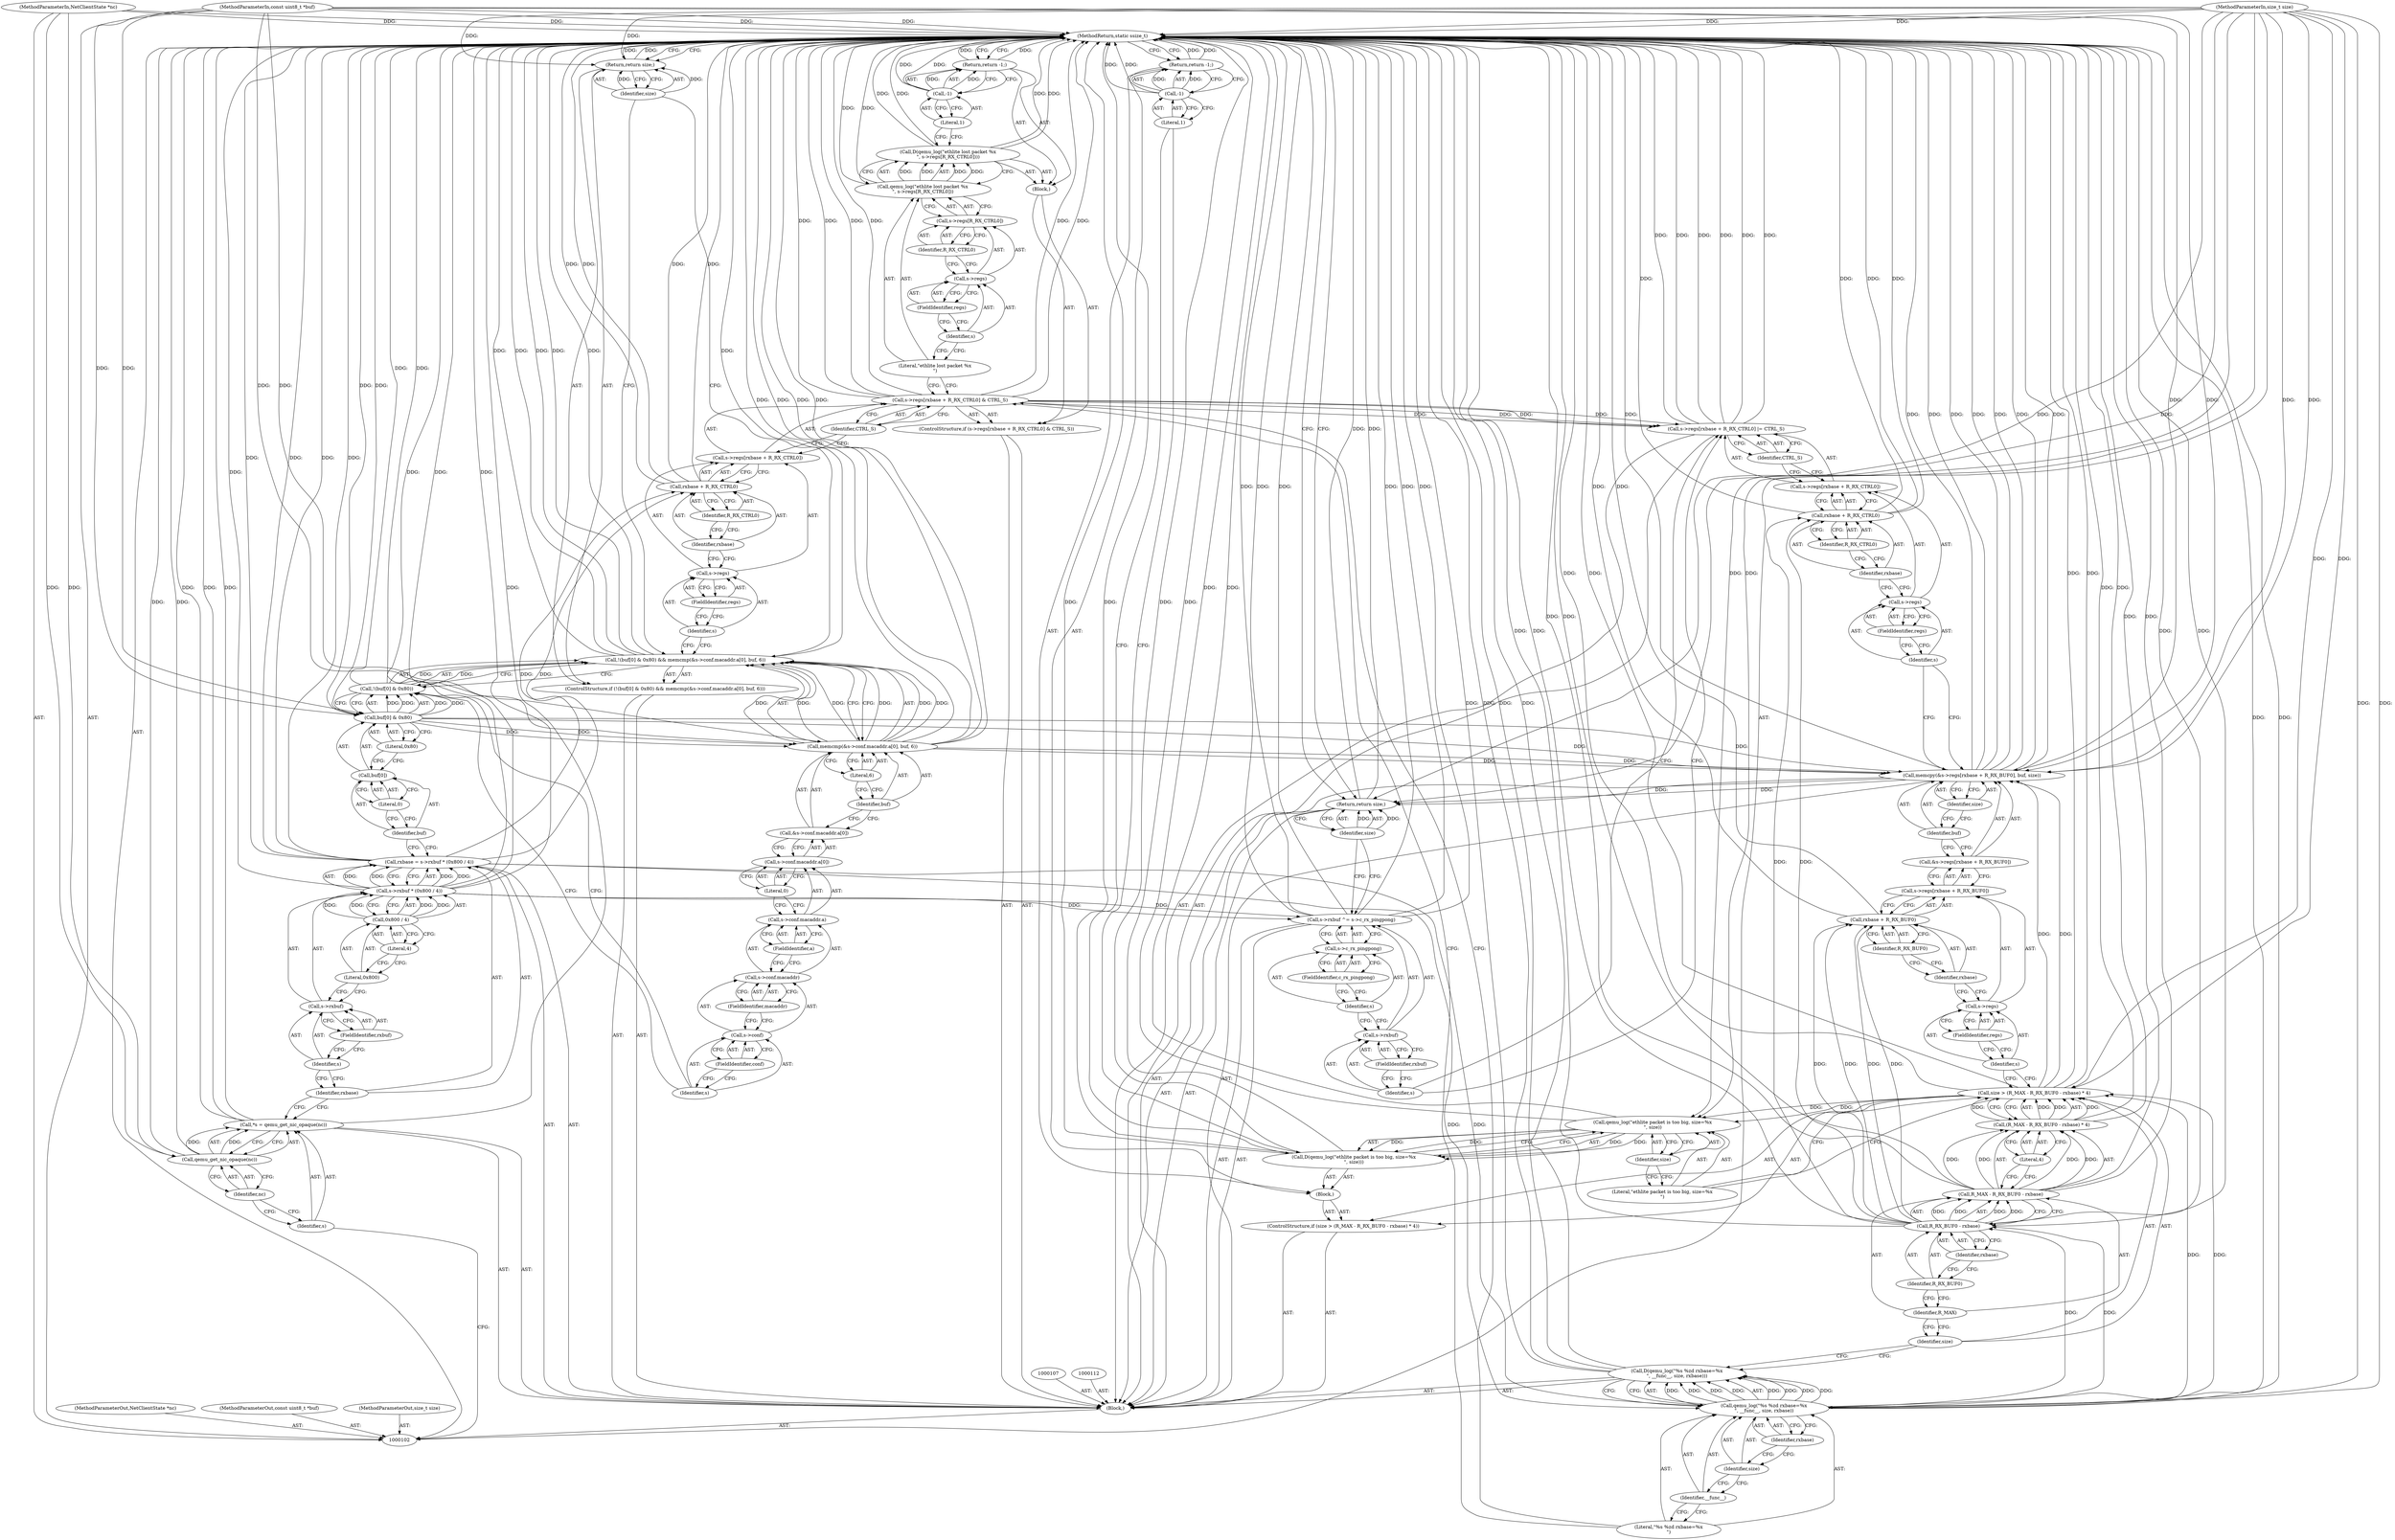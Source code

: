 digraph "0_qemu_a0d1cbdacff5df4ded16b753b38fdd9da6092968" {
"1000220" [label="(MethodReturn,static ssize_t)"];
"1000103" [label="(MethodParameterIn,NetClientState *nc)"];
"1000334" [label="(MethodParameterOut,NetClientState *nc)"];
"1000104" [label="(MethodParameterIn,const uint8_t *buf)"];
"1000335" [label="(MethodParameterOut,const uint8_t *buf)"];
"1000105" [label="(MethodParameterIn,size_t size)"];
"1000336" [label="(MethodParameterOut,size_t size)"];
"1000150" [label="(FieldIdentifier,regs)"];
"1000151" [label="(Call,rxbase + R_RX_CTRL0)"];
"1000152" [label="(Identifier,rxbase)"];
"1000153" [label="(Identifier,R_RX_CTRL0)"];
"1000154" [label="(Identifier,CTRL_S)"];
"1000145" [label="(ControlStructure,if (s->regs[rxbase + R_RX_CTRL0] & CTRL_S))"];
"1000155" [label="(Block,)"];
"1000146" [label="(Call,s->regs[rxbase + R_RX_CTRL0] & CTRL_S)"];
"1000147" [label="(Call,s->regs[rxbase + R_RX_CTRL0])"];
"1000148" [label="(Call,s->regs)"];
"1000149" [label="(Identifier,s)"];
"1000157" [label="(Call,qemu_log(\"ethlite lost packet %x\n\", s->regs[R_RX_CTRL0]))"];
"1000158" [label="(Literal,\"ethlite lost packet %x\n\")"];
"1000159" [label="(Call,s->regs[R_RX_CTRL0])"];
"1000160" [label="(Call,s->regs)"];
"1000161" [label="(Identifier,s)"];
"1000162" [label="(FieldIdentifier,regs)"];
"1000163" [label="(Identifier,R_RX_CTRL0)"];
"1000156" [label="(Call,D(qemu_log(\"ethlite lost packet %x\n\", s->regs[R_RX_CTRL0])))"];
"1000165" [label="(Call,-1)"];
"1000166" [label="(Literal,1)"];
"1000164" [label="(Return,return -1;)"];
"1000169" [label="(Literal,\"%s %zd rxbase=%x\n\")"];
"1000170" [label="(Identifier,__func__)"];
"1000171" [label="(Identifier,size)"];
"1000167" [label="(Call,D(qemu_log(\"%s %zd rxbase=%x\n\", __func__, size, rxbase)))"];
"1000172" [label="(Identifier,rxbase)"];
"1000168" [label="(Call,qemu_log(\"%s %zd rxbase=%x\n\", __func__, size, rxbase))"];
"1000176" [label="(Call,(R_MAX - R_RX_BUF0 - rxbase) * 4)"];
"1000177" [label="(Call,R_MAX - R_RX_BUF0 - rxbase)"];
"1000178" [label="(Identifier,R_MAX)"];
"1000179" [label="(Call,R_RX_BUF0 - rxbase)"];
"1000180" [label="(Identifier,R_RX_BUF0)"];
"1000181" [label="(Identifier,rxbase)"];
"1000173" [label="(ControlStructure,if (size > (R_MAX - R_RX_BUF0 - rxbase) * 4))"];
"1000182" [label="(Literal,4)"];
"1000183" [label="(Block,)"];
"1000174" [label="(Call,size > (R_MAX - R_RX_BUF0 - rxbase) * 4)"];
"1000175" [label="(Identifier,size)"];
"1000185" [label="(Call,qemu_log(\"ethlite packet is too big, size=%x\n\", size))"];
"1000186" [label="(Literal,\"ethlite packet is too big, size=%x\n\")"];
"1000187" [label="(Identifier,size)"];
"1000184" [label="(Call,D(qemu_log(\"ethlite packet is too big, size=%x\n\", size)))"];
"1000189" [label="(Call,-1)"];
"1000190" [label="(Literal,1)"];
"1000188" [label="(Return,return -1;)"];
"1000106" [label="(Block,)"];
"1000192" [label="(Call,&s->regs[rxbase + R_RX_BUF0])"];
"1000193" [label="(Call,s->regs[rxbase + R_RX_BUF0])"];
"1000194" [label="(Call,s->regs)"];
"1000195" [label="(Identifier,s)"];
"1000196" [label="(FieldIdentifier,regs)"];
"1000197" [label="(Call,rxbase + R_RX_BUF0)"];
"1000198" [label="(Identifier,rxbase)"];
"1000199" [label="(Identifier,R_RX_BUF0)"];
"1000200" [label="(Identifier,buf)"];
"1000201" [label="(Identifier,size)"];
"1000191" [label="(Call,memcpy(&s->regs[rxbase + R_RX_BUF0], buf, size))"];
"1000207" [label="(Call,rxbase + R_RX_CTRL0)"];
"1000208" [label="(Identifier,rxbase)"];
"1000209" [label="(Identifier,R_RX_CTRL0)"];
"1000210" [label="(Identifier,CTRL_S)"];
"1000202" [label="(Call,s->regs[rxbase + R_RX_CTRL0] |= CTRL_S)"];
"1000203" [label="(Call,s->regs[rxbase + R_RX_CTRL0])"];
"1000204" [label="(Call,s->regs)"];
"1000205" [label="(Identifier,s)"];
"1000206" [label="(FieldIdentifier,regs)"];
"1000215" [label="(Call,s->c_rx_pingpong)"];
"1000216" [label="(Identifier,s)"];
"1000217" [label="(FieldIdentifier,c_rx_pingpong)"];
"1000211" [label="(Call,s->rxbuf ^= s->c_rx_pingpong)"];
"1000212" [label="(Call,s->rxbuf)"];
"1000213" [label="(Identifier,s)"];
"1000214" [label="(FieldIdentifier,rxbuf)"];
"1000219" [label="(Identifier,size)"];
"1000218" [label="(Return,return size;)"];
"1000108" [label="(Call,*s = qemu_get_nic_opaque(nc))"];
"1000109" [label="(Identifier,s)"];
"1000110" [label="(Call,qemu_get_nic_opaque(nc))"];
"1000111" [label="(Identifier,nc)"];
"1000113" [label="(Call,rxbase = s->rxbuf * (0x800 / 4))"];
"1000114" [label="(Identifier,rxbase)"];
"1000115" [label="(Call,s->rxbuf * (0x800 / 4))"];
"1000116" [label="(Call,s->rxbuf)"];
"1000117" [label="(Identifier,s)"];
"1000118" [label="(FieldIdentifier,rxbuf)"];
"1000119" [label="(Call,0x800 / 4)"];
"1000120" [label="(Literal,0x800)"];
"1000121" [label="(Literal,4)"];
"1000125" [label="(Call,buf[0] & 0x80)"];
"1000126" [label="(Call,buf[0])"];
"1000127" [label="(Identifier,buf)"];
"1000128" [label="(Literal,0)"];
"1000129" [label="(Literal,0x80)"];
"1000130" [label="(Call,memcmp(&s->conf.macaddr.a[0], buf, 6))"];
"1000131" [label="(Call,&s->conf.macaddr.a[0])"];
"1000132" [label="(Call,s->conf.macaddr.a[0])"];
"1000133" [label="(Call,s->conf.macaddr.a)"];
"1000134" [label="(Call,s->conf.macaddr)"];
"1000135" [label="(Call,s->conf)"];
"1000136" [label="(Identifier,s)"];
"1000137" [label="(FieldIdentifier,conf)"];
"1000122" [label="(ControlStructure,if (!(buf[0] & 0x80) && memcmp(&s->conf.macaddr.a[0], buf, 6)))"];
"1000138" [label="(FieldIdentifier,macaddr)"];
"1000139" [label="(FieldIdentifier,a)"];
"1000140" [label="(Literal,0)"];
"1000141" [label="(Identifier,buf)"];
"1000142" [label="(Literal,6)"];
"1000123" [label="(Call,!(buf[0] & 0x80) && memcmp(&s->conf.macaddr.a[0], buf, 6))"];
"1000124" [label="(Call,!(buf[0] & 0x80))"];
"1000144" [label="(Identifier,size)"];
"1000143" [label="(Return,return size;)"];
"1000220" -> "1000102"  [label="AST: "];
"1000220" -> "1000143"  [label="CFG: "];
"1000220" -> "1000164"  [label="CFG: "];
"1000220" -> "1000188"  [label="CFG: "];
"1000220" -> "1000218"  [label="CFG: "];
"1000218" -> "1000220"  [label="DDG: "];
"1000143" -> "1000220"  [label="DDG: "];
"1000188" -> "1000220"  [label="DDG: "];
"1000185" -> "1000220"  [label="DDG: "];
"1000184" -> "1000220"  [label="DDG: "];
"1000184" -> "1000220"  [label="DDG: "];
"1000105" -> "1000220"  [label="DDG: "];
"1000179" -> "1000220"  [label="DDG: "];
"1000179" -> "1000220"  [label="DDG: "];
"1000156" -> "1000220"  [label="DDG: "];
"1000156" -> "1000220"  [label="DDG: "];
"1000115" -> "1000220"  [label="DDG: "];
"1000115" -> "1000220"  [label="DDG: "];
"1000146" -> "1000220"  [label="DDG: "];
"1000146" -> "1000220"  [label="DDG: "];
"1000146" -> "1000220"  [label="DDG: "];
"1000177" -> "1000220"  [label="DDG: "];
"1000177" -> "1000220"  [label="DDG: "];
"1000157" -> "1000220"  [label="DDG: "];
"1000167" -> "1000220"  [label="DDG: "];
"1000167" -> "1000220"  [label="DDG: "];
"1000123" -> "1000220"  [label="DDG: "];
"1000123" -> "1000220"  [label="DDG: "];
"1000123" -> "1000220"  [label="DDG: "];
"1000125" -> "1000220"  [label="DDG: "];
"1000124" -> "1000220"  [label="DDG: "];
"1000191" -> "1000220"  [label="DDG: "];
"1000191" -> "1000220"  [label="DDG: "];
"1000191" -> "1000220"  [label="DDG: "];
"1000191" -> "1000220"  [label="DDG: "];
"1000207" -> "1000220"  [label="DDG: "];
"1000207" -> "1000220"  [label="DDG: "];
"1000202" -> "1000220"  [label="DDG: "];
"1000202" -> "1000220"  [label="DDG: "];
"1000202" -> "1000220"  [label="DDG: "];
"1000104" -> "1000220"  [label="DDG: "];
"1000113" -> "1000220"  [label="DDG: "];
"1000113" -> "1000220"  [label="DDG: "];
"1000189" -> "1000220"  [label="DDG: "];
"1000130" -> "1000220"  [label="DDG: "];
"1000130" -> "1000220"  [label="DDG: "];
"1000151" -> "1000220"  [label="DDG: "];
"1000151" -> "1000220"  [label="DDG: "];
"1000103" -> "1000220"  [label="DDG: "];
"1000174" -> "1000220"  [label="DDG: "];
"1000174" -> "1000220"  [label="DDG: "];
"1000211" -> "1000220"  [label="DDG: "];
"1000211" -> "1000220"  [label="DDG: "];
"1000211" -> "1000220"  [label="DDG: "];
"1000197" -> "1000220"  [label="DDG: "];
"1000108" -> "1000220"  [label="DDG: "];
"1000108" -> "1000220"  [label="DDG: "];
"1000176" -> "1000220"  [label="DDG: "];
"1000168" -> "1000220"  [label="DDG: "];
"1000110" -> "1000220"  [label="DDG: "];
"1000165" -> "1000220"  [label="DDG: "];
"1000164" -> "1000220"  [label="DDG: "];
"1000103" -> "1000102"  [label="AST: "];
"1000103" -> "1000220"  [label="DDG: "];
"1000103" -> "1000110"  [label="DDG: "];
"1000334" -> "1000102"  [label="AST: "];
"1000104" -> "1000102"  [label="AST: "];
"1000104" -> "1000220"  [label="DDG: "];
"1000104" -> "1000125"  [label="DDG: "];
"1000104" -> "1000130"  [label="DDG: "];
"1000104" -> "1000191"  [label="DDG: "];
"1000335" -> "1000102"  [label="AST: "];
"1000105" -> "1000102"  [label="AST: "];
"1000105" -> "1000220"  [label="DDG: "];
"1000105" -> "1000143"  [label="DDG: "];
"1000105" -> "1000168"  [label="DDG: "];
"1000105" -> "1000174"  [label="DDG: "];
"1000105" -> "1000185"  [label="DDG: "];
"1000105" -> "1000191"  [label="DDG: "];
"1000105" -> "1000218"  [label="DDG: "];
"1000336" -> "1000102"  [label="AST: "];
"1000150" -> "1000148"  [label="AST: "];
"1000150" -> "1000149"  [label="CFG: "];
"1000148" -> "1000150"  [label="CFG: "];
"1000151" -> "1000147"  [label="AST: "];
"1000151" -> "1000153"  [label="CFG: "];
"1000152" -> "1000151"  [label="AST: "];
"1000153" -> "1000151"  [label="AST: "];
"1000147" -> "1000151"  [label="CFG: "];
"1000151" -> "1000220"  [label="DDG: "];
"1000151" -> "1000220"  [label="DDG: "];
"1000113" -> "1000151"  [label="DDG: "];
"1000152" -> "1000151"  [label="AST: "];
"1000152" -> "1000148"  [label="CFG: "];
"1000153" -> "1000152"  [label="CFG: "];
"1000153" -> "1000151"  [label="AST: "];
"1000153" -> "1000152"  [label="CFG: "];
"1000151" -> "1000153"  [label="CFG: "];
"1000154" -> "1000146"  [label="AST: "];
"1000154" -> "1000147"  [label="CFG: "];
"1000146" -> "1000154"  [label="CFG: "];
"1000145" -> "1000106"  [label="AST: "];
"1000146" -> "1000145"  [label="AST: "];
"1000155" -> "1000145"  [label="AST: "];
"1000155" -> "1000145"  [label="AST: "];
"1000156" -> "1000155"  [label="AST: "];
"1000164" -> "1000155"  [label="AST: "];
"1000146" -> "1000145"  [label="AST: "];
"1000146" -> "1000154"  [label="CFG: "];
"1000147" -> "1000146"  [label="AST: "];
"1000154" -> "1000146"  [label="AST: "];
"1000158" -> "1000146"  [label="CFG: "];
"1000169" -> "1000146"  [label="CFG: "];
"1000146" -> "1000220"  [label="DDG: "];
"1000146" -> "1000220"  [label="DDG: "];
"1000146" -> "1000220"  [label="DDG: "];
"1000146" -> "1000202"  [label="DDG: "];
"1000146" -> "1000202"  [label="DDG: "];
"1000147" -> "1000146"  [label="AST: "];
"1000147" -> "1000151"  [label="CFG: "];
"1000148" -> "1000147"  [label="AST: "];
"1000151" -> "1000147"  [label="AST: "];
"1000154" -> "1000147"  [label="CFG: "];
"1000148" -> "1000147"  [label="AST: "];
"1000148" -> "1000150"  [label="CFG: "];
"1000149" -> "1000148"  [label="AST: "];
"1000150" -> "1000148"  [label="AST: "];
"1000152" -> "1000148"  [label="CFG: "];
"1000149" -> "1000148"  [label="AST: "];
"1000149" -> "1000123"  [label="CFG: "];
"1000150" -> "1000149"  [label="CFG: "];
"1000157" -> "1000156"  [label="AST: "];
"1000157" -> "1000159"  [label="CFG: "];
"1000158" -> "1000157"  [label="AST: "];
"1000159" -> "1000157"  [label="AST: "];
"1000156" -> "1000157"  [label="CFG: "];
"1000157" -> "1000220"  [label="DDG: "];
"1000157" -> "1000156"  [label="DDG: "];
"1000157" -> "1000156"  [label="DDG: "];
"1000158" -> "1000157"  [label="AST: "];
"1000158" -> "1000146"  [label="CFG: "];
"1000161" -> "1000158"  [label="CFG: "];
"1000159" -> "1000157"  [label="AST: "];
"1000159" -> "1000163"  [label="CFG: "];
"1000160" -> "1000159"  [label="AST: "];
"1000163" -> "1000159"  [label="AST: "];
"1000157" -> "1000159"  [label="CFG: "];
"1000160" -> "1000159"  [label="AST: "];
"1000160" -> "1000162"  [label="CFG: "];
"1000161" -> "1000160"  [label="AST: "];
"1000162" -> "1000160"  [label="AST: "];
"1000163" -> "1000160"  [label="CFG: "];
"1000161" -> "1000160"  [label="AST: "];
"1000161" -> "1000158"  [label="CFG: "];
"1000162" -> "1000161"  [label="CFG: "];
"1000162" -> "1000160"  [label="AST: "];
"1000162" -> "1000161"  [label="CFG: "];
"1000160" -> "1000162"  [label="CFG: "];
"1000163" -> "1000159"  [label="AST: "];
"1000163" -> "1000160"  [label="CFG: "];
"1000159" -> "1000163"  [label="CFG: "];
"1000156" -> "1000155"  [label="AST: "];
"1000156" -> "1000157"  [label="CFG: "];
"1000157" -> "1000156"  [label="AST: "];
"1000166" -> "1000156"  [label="CFG: "];
"1000156" -> "1000220"  [label="DDG: "];
"1000156" -> "1000220"  [label="DDG: "];
"1000157" -> "1000156"  [label="DDG: "];
"1000157" -> "1000156"  [label="DDG: "];
"1000165" -> "1000164"  [label="AST: "];
"1000165" -> "1000166"  [label="CFG: "];
"1000166" -> "1000165"  [label="AST: "];
"1000164" -> "1000165"  [label="CFG: "];
"1000165" -> "1000220"  [label="DDG: "];
"1000165" -> "1000164"  [label="DDG: "];
"1000166" -> "1000165"  [label="AST: "];
"1000166" -> "1000156"  [label="CFG: "];
"1000165" -> "1000166"  [label="CFG: "];
"1000164" -> "1000155"  [label="AST: "];
"1000164" -> "1000165"  [label="CFG: "];
"1000165" -> "1000164"  [label="AST: "];
"1000220" -> "1000164"  [label="CFG: "];
"1000164" -> "1000220"  [label="DDG: "];
"1000165" -> "1000164"  [label="DDG: "];
"1000169" -> "1000168"  [label="AST: "];
"1000169" -> "1000146"  [label="CFG: "];
"1000170" -> "1000169"  [label="CFG: "];
"1000170" -> "1000168"  [label="AST: "];
"1000170" -> "1000169"  [label="CFG: "];
"1000171" -> "1000170"  [label="CFG: "];
"1000171" -> "1000168"  [label="AST: "];
"1000171" -> "1000170"  [label="CFG: "];
"1000172" -> "1000171"  [label="CFG: "];
"1000167" -> "1000106"  [label="AST: "];
"1000167" -> "1000168"  [label="CFG: "];
"1000168" -> "1000167"  [label="AST: "];
"1000175" -> "1000167"  [label="CFG: "];
"1000167" -> "1000220"  [label="DDG: "];
"1000167" -> "1000220"  [label="DDG: "];
"1000168" -> "1000167"  [label="DDG: "];
"1000168" -> "1000167"  [label="DDG: "];
"1000168" -> "1000167"  [label="DDG: "];
"1000168" -> "1000167"  [label="DDG: "];
"1000172" -> "1000168"  [label="AST: "];
"1000172" -> "1000171"  [label="CFG: "];
"1000168" -> "1000172"  [label="CFG: "];
"1000168" -> "1000167"  [label="AST: "];
"1000168" -> "1000172"  [label="CFG: "];
"1000169" -> "1000168"  [label="AST: "];
"1000170" -> "1000168"  [label="AST: "];
"1000171" -> "1000168"  [label="AST: "];
"1000172" -> "1000168"  [label="AST: "];
"1000167" -> "1000168"  [label="CFG: "];
"1000168" -> "1000220"  [label="DDG: "];
"1000168" -> "1000167"  [label="DDG: "];
"1000168" -> "1000167"  [label="DDG: "];
"1000168" -> "1000167"  [label="DDG: "];
"1000168" -> "1000167"  [label="DDG: "];
"1000105" -> "1000168"  [label="DDG: "];
"1000113" -> "1000168"  [label="DDG: "];
"1000168" -> "1000174"  [label="DDG: "];
"1000168" -> "1000179"  [label="DDG: "];
"1000176" -> "1000174"  [label="AST: "];
"1000176" -> "1000182"  [label="CFG: "];
"1000177" -> "1000176"  [label="AST: "];
"1000182" -> "1000176"  [label="AST: "];
"1000174" -> "1000176"  [label="CFG: "];
"1000176" -> "1000220"  [label="DDG: "];
"1000176" -> "1000174"  [label="DDG: "];
"1000176" -> "1000174"  [label="DDG: "];
"1000177" -> "1000176"  [label="DDG: "];
"1000177" -> "1000176"  [label="DDG: "];
"1000177" -> "1000176"  [label="AST: "];
"1000177" -> "1000179"  [label="CFG: "];
"1000178" -> "1000177"  [label="AST: "];
"1000179" -> "1000177"  [label="AST: "];
"1000182" -> "1000177"  [label="CFG: "];
"1000177" -> "1000220"  [label="DDG: "];
"1000177" -> "1000220"  [label="DDG: "];
"1000177" -> "1000176"  [label="DDG: "];
"1000177" -> "1000176"  [label="DDG: "];
"1000179" -> "1000177"  [label="DDG: "];
"1000179" -> "1000177"  [label="DDG: "];
"1000178" -> "1000177"  [label="AST: "];
"1000178" -> "1000175"  [label="CFG: "];
"1000180" -> "1000178"  [label="CFG: "];
"1000179" -> "1000177"  [label="AST: "];
"1000179" -> "1000181"  [label="CFG: "];
"1000180" -> "1000179"  [label="AST: "];
"1000181" -> "1000179"  [label="AST: "];
"1000177" -> "1000179"  [label="CFG: "];
"1000179" -> "1000220"  [label="DDG: "];
"1000179" -> "1000220"  [label="DDG: "];
"1000179" -> "1000177"  [label="DDG: "];
"1000179" -> "1000177"  [label="DDG: "];
"1000168" -> "1000179"  [label="DDG: "];
"1000179" -> "1000197"  [label="DDG: "];
"1000179" -> "1000197"  [label="DDG: "];
"1000179" -> "1000207"  [label="DDG: "];
"1000180" -> "1000179"  [label="AST: "];
"1000180" -> "1000178"  [label="CFG: "];
"1000181" -> "1000180"  [label="CFG: "];
"1000181" -> "1000179"  [label="AST: "];
"1000181" -> "1000180"  [label="CFG: "];
"1000179" -> "1000181"  [label="CFG: "];
"1000173" -> "1000106"  [label="AST: "];
"1000174" -> "1000173"  [label="AST: "];
"1000183" -> "1000173"  [label="AST: "];
"1000182" -> "1000176"  [label="AST: "];
"1000182" -> "1000177"  [label="CFG: "];
"1000176" -> "1000182"  [label="CFG: "];
"1000183" -> "1000173"  [label="AST: "];
"1000184" -> "1000183"  [label="AST: "];
"1000188" -> "1000183"  [label="AST: "];
"1000174" -> "1000173"  [label="AST: "];
"1000174" -> "1000176"  [label="CFG: "];
"1000175" -> "1000174"  [label="AST: "];
"1000176" -> "1000174"  [label="AST: "];
"1000186" -> "1000174"  [label="CFG: "];
"1000195" -> "1000174"  [label="CFG: "];
"1000174" -> "1000220"  [label="DDG: "];
"1000174" -> "1000220"  [label="DDG: "];
"1000168" -> "1000174"  [label="DDG: "];
"1000105" -> "1000174"  [label="DDG: "];
"1000176" -> "1000174"  [label="DDG: "];
"1000176" -> "1000174"  [label="DDG: "];
"1000174" -> "1000185"  [label="DDG: "];
"1000174" -> "1000191"  [label="DDG: "];
"1000175" -> "1000174"  [label="AST: "];
"1000175" -> "1000167"  [label="CFG: "];
"1000178" -> "1000175"  [label="CFG: "];
"1000185" -> "1000184"  [label="AST: "];
"1000185" -> "1000187"  [label="CFG: "];
"1000186" -> "1000185"  [label="AST: "];
"1000187" -> "1000185"  [label="AST: "];
"1000184" -> "1000185"  [label="CFG: "];
"1000185" -> "1000220"  [label="DDG: "];
"1000185" -> "1000184"  [label="DDG: "];
"1000185" -> "1000184"  [label="DDG: "];
"1000174" -> "1000185"  [label="DDG: "];
"1000105" -> "1000185"  [label="DDG: "];
"1000186" -> "1000185"  [label="AST: "];
"1000186" -> "1000174"  [label="CFG: "];
"1000187" -> "1000186"  [label="CFG: "];
"1000187" -> "1000185"  [label="AST: "];
"1000187" -> "1000186"  [label="CFG: "];
"1000185" -> "1000187"  [label="CFG: "];
"1000184" -> "1000183"  [label="AST: "];
"1000184" -> "1000185"  [label="CFG: "];
"1000185" -> "1000184"  [label="AST: "];
"1000190" -> "1000184"  [label="CFG: "];
"1000184" -> "1000220"  [label="DDG: "];
"1000184" -> "1000220"  [label="DDG: "];
"1000185" -> "1000184"  [label="DDG: "];
"1000185" -> "1000184"  [label="DDG: "];
"1000189" -> "1000188"  [label="AST: "];
"1000189" -> "1000190"  [label="CFG: "];
"1000190" -> "1000189"  [label="AST: "];
"1000188" -> "1000189"  [label="CFG: "];
"1000189" -> "1000220"  [label="DDG: "];
"1000189" -> "1000188"  [label="DDG: "];
"1000190" -> "1000189"  [label="AST: "];
"1000190" -> "1000184"  [label="CFG: "];
"1000189" -> "1000190"  [label="CFG: "];
"1000188" -> "1000183"  [label="AST: "];
"1000188" -> "1000189"  [label="CFG: "];
"1000189" -> "1000188"  [label="AST: "];
"1000220" -> "1000188"  [label="CFG: "];
"1000188" -> "1000220"  [label="DDG: "];
"1000189" -> "1000188"  [label="DDG: "];
"1000106" -> "1000102"  [label="AST: "];
"1000107" -> "1000106"  [label="AST: "];
"1000108" -> "1000106"  [label="AST: "];
"1000112" -> "1000106"  [label="AST: "];
"1000113" -> "1000106"  [label="AST: "];
"1000122" -> "1000106"  [label="AST: "];
"1000145" -> "1000106"  [label="AST: "];
"1000167" -> "1000106"  [label="AST: "];
"1000173" -> "1000106"  [label="AST: "];
"1000191" -> "1000106"  [label="AST: "];
"1000202" -> "1000106"  [label="AST: "];
"1000211" -> "1000106"  [label="AST: "];
"1000218" -> "1000106"  [label="AST: "];
"1000192" -> "1000191"  [label="AST: "];
"1000192" -> "1000193"  [label="CFG: "];
"1000193" -> "1000192"  [label="AST: "];
"1000200" -> "1000192"  [label="CFG: "];
"1000193" -> "1000192"  [label="AST: "];
"1000193" -> "1000197"  [label="CFG: "];
"1000194" -> "1000193"  [label="AST: "];
"1000197" -> "1000193"  [label="AST: "];
"1000192" -> "1000193"  [label="CFG: "];
"1000194" -> "1000193"  [label="AST: "];
"1000194" -> "1000196"  [label="CFG: "];
"1000195" -> "1000194"  [label="AST: "];
"1000196" -> "1000194"  [label="AST: "];
"1000198" -> "1000194"  [label="CFG: "];
"1000195" -> "1000194"  [label="AST: "];
"1000195" -> "1000174"  [label="CFG: "];
"1000196" -> "1000195"  [label="CFG: "];
"1000196" -> "1000194"  [label="AST: "];
"1000196" -> "1000195"  [label="CFG: "];
"1000194" -> "1000196"  [label="CFG: "];
"1000197" -> "1000193"  [label="AST: "];
"1000197" -> "1000199"  [label="CFG: "];
"1000198" -> "1000197"  [label="AST: "];
"1000199" -> "1000197"  [label="AST: "];
"1000193" -> "1000197"  [label="CFG: "];
"1000197" -> "1000220"  [label="DDG: "];
"1000179" -> "1000197"  [label="DDG: "];
"1000179" -> "1000197"  [label="DDG: "];
"1000198" -> "1000197"  [label="AST: "];
"1000198" -> "1000194"  [label="CFG: "];
"1000199" -> "1000198"  [label="CFG: "];
"1000199" -> "1000197"  [label="AST: "];
"1000199" -> "1000198"  [label="CFG: "];
"1000197" -> "1000199"  [label="CFG: "];
"1000200" -> "1000191"  [label="AST: "];
"1000200" -> "1000192"  [label="CFG: "];
"1000201" -> "1000200"  [label="CFG: "];
"1000201" -> "1000191"  [label="AST: "];
"1000201" -> "1000200"  [label="CFG: "];
"1000191" -> "1000201"  [label="CFG: "];
"1000191" -> "1000106"  [label="AST: "];
"1000191" -> "1000201"  [label="CFG: "];
"1000192" -> "1000191"  [label="AST: "];
"1000200" -> "1000191"  [label="AST: "];
"1000201" -> "1000191"  [label="AST: "];
"1000205" -> "1000191"  [label="CFG: "];
"1000191" -> "1000220"  [label="DDG: "];
"1000191" -> "1000220"  [label="DDG: "];
"1000191" -> "1000220"  [label="DDG: "];
"1000191" -> "1000220"  [label="DDG: "];
"1000125" -> "1000191"  [label="DDG: "];
"1000130" -> "1000191"  [label="DDG: "];
"1000104" -> "1000191"  [label="DDG: "];
"1000174" -> "1000191"  [label="DDG: "];
"1000105" -> "1000191"  [label="DDG: "];
"1000191" -> "1000218"  [label="DDG: "];
"1000207" -> "1000203"  [label="AST: "];
"1000207" -> "1000209"  [label="CFG: "];
"1000208" -> "1000207"  [label="AST: "];
"1000209" -> "1000207"  [label="AST: "];
"1000203" -> "1000207"  [label="CFG: "];
"1000207" -> "1000220"  [label="DDG: "];
"1000207" -> "1000220"  [label="DDG: "];
"1000179" -> "1000207"  [label="DDG: "];
"1000208" -> "1000207"  [label="AST: "];
"1000208" -> "1000204"  [label="CFG: "];
"1000209" -> "1000208"  [label="CFG: "];
"1000209" -> "1000207"  [label="AST: "];
"1000209" -> "1000208"  [label="CFG: "];
"1000207" -> "1000209"  [label="CFG: "];
"1000210" -> "1000202"  [label="AST: "];
"1000210" -> "1000203"  [label="CFG: "];
"1000202" -> "1000210"  [label="CFG: "];
"1000202" -> "1000106"  [label="AST: "];
"1000202" -> "1000210"  [label="CFG: "];
"1000203" -> "1000202"  [label="AST: "];
"1000210" -> "1000202"  [label="AST: "];
"1000213" -> "1000202"  [label="CFG: "];
"1000202" -> "1000220"  [label="DDG: "];
"1000202" -> "1000220"  [label="DDG: "];
"1000202" -> "1000220"  [label="DDG: "];
"1000146" -> "1000202"  [label="DDG: "];
"1000146" -> "1000202"  [label="DDG: "];
"1000203" -> "1000202"  [label="AST: "];
"1000203" -> "1000207"  [label="CFG: "];
"1000204" -> "1000203"  [label="AST: "];
"1000207" -> "1000203"  [label="AST: "];
"1000210" -> "1000203"  [label="CFG: "];
"1000204" -> "1000203"  [label="AST: "];
"1000204" -> "1000206"  [label="CFG: "];
"1000205" -> "1000204"  [label="AST: "];
"1000206" -> "1000204"  [label="AST: "];
"1000208" -> "1000204"  [label="CFG: "];
"1000205" -> "1000204"  [label="AST: "];
"1000205" -> "1000191"  [label="CFG: "];
"1000206" -> "1000205"  [label="CFG: "];
"1000206" -> "1000204"  [label="AST: "];
"1000206" -> "1000205"  [label="CFG: "];
"1000204" -> "1000206"  [label="CFG: "];
"1000215" -> "1000211"  [label="AST: "];
"1000215" -> "1000217"  [label="CFG: "];
"1000216" -> "1000215"  [label="AST: "];
"1000217" -> "1000215"  [label="AST: "];
"1000211" -> "1000215"  [label="CFG: "];
"1000216" -> "1000215"  [label="AST: "];
"1000216" -> "1000212"  [label="CFG: "];
"1000217" -> "1000216"  [label="CFG: "];
"1000217" -> "1000215"  [label="AST: "];
"1000217" -> "1000216"  [label="CFG: "];
"1000215" -> "1000217"  [label="CFG: "];
"1000211" -> "1000106"  [label="AST: "];
"1000211" -> "1000215"  [label="CFG: "];
"1000212" -> "1000211"  [label="AST: "];
"1000215" -> "1000211"  [label="AST: "];
"1000219" -> "1000211"  [label="CFG: "];
"1000211" -> "1000220"  [label="DDG: "];
"1000211" -> "1000220"  [label="DDG: "];
"1000211" -> "1000220"  [label="DDG: "];
"1000115" -> "1000211"  [label="DDG: "];
"1000212" -> "1000211"  [label="AST: "];
"1000212" -> "1000214"  [label="CFG: "];
"1000213" -> "1000212"  [label="AST: "];
"1000214" -> "1000212"  [label="AST: "];
"1000216" -> "1000212"  [label="CFG: "];
"1000213" -> "1000212"  [label="AST: "];
"1000213" -> "1000202"  [label="CFG: "];
"1000214" -> "1000213"  [label="CFG: "];
"1000214" -> "1000212"  [label="AST: "];
"1000214" -> "1000213"  [label="CFG: "];
"1000212" -> "1000214"  [label="CFG: "];
"1000219" -> "1000218"  [label="AST: "];
"1000219" -> "1000211"  [label="CFG: "];
"1000218" -> "1000219"  [label="CFG: "];
"1000219" -> "1000218"  [label="DDG: "];
"1000218" -> "1000106"  [label="AST: "];
"1000218" -> "1000219"  [label="CFG: "];
"1000219" -> "1000218"  [label="AST: "];
"1000220" -> "1000218"  [label="CFG: "];
"1000218" -> "1000220"  [label="DDG: "];
"1000219" -> "1000218"  [label="DDG: "];
"1000191" -> "1000218"  [label="DDG: "];
"1000105" -> "1000218"  [label="DDG: "];
"1000108" -> "1000106"  [label="AST: "];
"1000108" -> "1000110"  [label="CFG: "];
"1000109" -> "1000108"  [label="AST: "];
"1000110" -> "1000108"  [label="AST: "];
"1000114" -> "1000108"  [label="CFG: "];
"1000108" -> "1000220"  [label="DDG: "];
"1000108" -> "1000220"  [label="DDG: "];
"1000110" -> "1000108"  [label="DDG: "];
"1000109" -> "1000108"  [label="AST: "];
"1000109" -> "1000102"  [label="CFG: "];
"1000111" -> "1000109"  [label="CFG: "];
"1000110" -> "1000108"  [label="AST: "];
"1000110" -> "1000111"  [label="CFG: "];
"1000111" -> "1000110"  [label="AST: "];
"1000108" -> "1000110"  [label="CFG: "];
"1000110" -> "1000220"  [label="DDG: "];
"1000110" -> "1000108"  [label="DDG: "];
"1000103" -> "1000110"  [label="DDG: "];
"1000111" -> "1000110"  [label="AST: "];
"1000111" -> "1000109"  [label="CFG: "];
"1000110" -> "1000111"  [label="CFG: "];
"1000113" -> "1000106"  [label="AST: "];
"1000113" -> "1000115"  [label="CFG: "];
"1000114" -> "1000113"  [label="AST: "];
"1000115" -> "1000113"  [label="AST: "];
"1000127" -> "1000113"  [label="CFG: "];
"1000113" -> "1000220"  [label="DDG: "];
"1000113" -> "1000220"  [label="DDG: "];
"1000115" -> "1000113"  [label="DDG: "];
"1000115" -> "1000113"  [label="DDG: "];
"1000113" -> "1000151"  [label="DDG: "];
"1000113" -> "1000168"  [label="DDG: "];
"1000114" -> "1000113"  [label="AST: "];
"1000114" -> "1000108"  [label="CFG: "];
"1000117" -> "1000114"  [label="CFG: "];
"1000115" -> "1000113"  [label="AST: "];
"1000115" -> "1000119"  [label="CFG: "];
"1000116" -> "1000115"  [label="AST: "];
"1000119" -> "1000115"  [label="AST: "];
"1000113" -> "1000115"  [label="CFG: "];
"1000115" -> "1000220"  [label="DDG: "];
"1000115" -> "1000220"  [label="DDG: "];
"1000115" -> "1000113"  [label="DDG: "];
"1000115" -> "1000113"  [label="DDG: "];
"1000119" -> "1000115"  [label="DDG: "];
"1000119" -> "1000115"  [label="DDG: "];
"1000115" -> "1000211"  [label="DDG: "];
"1000116" -> "1000115"  [label="AST: "];
"1000116" -> "1000118"  [label="CFG: "];
"1000117" -> "1000116"  [label="AST: "];
"1000118" -> "1000116"  [label="AST: "];
"1000120" -> "1000116"  [label="CFG: "];
"1000117" -> "1000116"  [label="AST: "];
"1000117" -> "1000114"  [label="CFG: "];
"1000118" -> "1000117"  [label="CFG: "];
"1000118" -> "1000116"  [label="AST: "];
"1000118" -> "1000117"  [label="CFG: "];
"1000116" -> "1000118"  [label="CFG: "];
"1000119" -> "1000115"  [label="AST: "];
"1000119" -> "1000121"  [label="CFG: "];
"1000120" -> "1000119"  [label="AST: "];
"1000121" -> "1000119"  [label="AST: "];
"1000115" -> "1000119"  [label="CFG: "];
"1000119" -> "1000115"  [label="DDG: "];
"1000119" -> "1000115"  [label="DDG: "];
"1000120" -> "1000119"  [label="AST: "];
"1000120" -> "1000116"  [label="CFG: "];
"1000121" -> "1000120"  [label="CFG: "];
"1000121" -> "1000119"  [label="AST: "];
"1000121" -> "1000120"  [label="CFG: "];
"1000119" -> "1000121"  [label="CFG: "];
"1000125" -> "1000124"  [label="AST: "];
"1000125" -> "1000129"  [label="CFG: "];
"1000126" -> "1000125"  [label="AST: "];
"1000129" -> "1000125"  [label="AST: "];
"1000124" -> "1000125"  [label="CFG: "];
"1000125" -> "1000220"  [label="DDG: "];
"1000125" -> "1000124"  [label="DDG: "];
"1000125" -> "1000124"  [label="DDG: "];
"1000104" -> "1000125"  [label="DDG: "];
"1000125" -> "1000130"  [label="DDG: "];
"1000125" -> "1000191"  [label="DDG: "];
"1000126" -> "1000125"  [label="AST: "];
"1000126" -> "1000128"  [label="CFG: "];
"1000127" -> "1000126"  [label="AST: "];
"1000128" -> "1000126"  [label="AST: "];
"1000129" -> "1000126"  [label="CFG: "];
"1000127" -> "1000126"  [label="AST: "];
"1000127" -> "1000113"  [label="CFG: "];
"1000128" -> "1000127"  [label="CFG: "];
"1000128" -> "1000126"  [label="AST: "];
"1000128" -> "1000127"  [label="CFG: "];
"1000126" -> "1000128"  [label="CFG: "];
"1000129" -> "1000125"  [label="AST: "];
"1000129" -> "1000126"  [label="CFG: "];
"1000125" -> "1000129"  [label="CFG: "];
"1000130" -> "1000123"  [label="AST: "];
"1000130" -> "1000142"  [label="CFG: "];
"1000131" -> "1000130"  [label="AST: "];
"1000141" -> "1000130"  [label="AST: "];
"1000142" -> "1000130"  [label="AST: "];
"1000123" -> "1000130"  [label="CFG: "];
"1000130" -> "1000220"  [label="DDG: "];
"1000130" -> "1000220"  [label="DDG: "];
"1000130" -> "1000123"  [label="DDG: "];
"1000130" -> "1000123"  [label="DDG: "];
"1000130" -> "1000123"  [label="DDG: "];
"1000125" -> "1000130"  [label="DDG: "];
"1000104" -> "1000130"  [label="DDG: "];
"1000130" -> "1000191"  [label="DDG: "];
"1000131" -> "1000130"  [label="AST: "];
"1000131" -> "1000132"  [label="CFG: "];
"1000132" -> "1000131"  [label="AST: "];
"1000141" -> "1000131"  [label="CFG: "];
"1000132" -> "1000131"  [label="AST: "];
"1000132" -> "1000140"  [label="CFG: "];
"1000133" -> "1000132"  [label="AST: "];
"1000140" -> "1000132"  [label="AST: "];
"1000131" -> "1000132"  [label="CFG: "];
"1000133" -> "1000132"  [label="AST: "];
"1000133" -> "1000139"  [label="CFG: "];
"1000134" -> "1000133"  [label="AST: "];
"1000139" -> "1000133"  [label="AST: "];
"1000140" -> "1000133"  [label="CFG: "];
"1000134" -> "1000133"  [label="AST: "];
"1000134" -> "1000138"  [label="CFG: "];
"1000135" -> "1000134"  [label="AST: "];
"1000138" -> "1000134"  [label="AST: "];
"1000139" -> "1000134"  [label="CFG: "];
"1000135" -> "1000134"  [label="AST: "];
"1000135" -> "1000137"  [label="CFG: "];
"1000136" -> "1000135"  [label="AST: "];
"1000137" -> "1000135"  [label="AST: "];
"1000138" -> "1000135"  [label="CFG: "];
"1000136" -> "1000135"  [label="AST: "];
"1000136" -> "1000124"  [label="CFG: "];
"1000137" -> "1000136"  [label="CFG: "];
"1000137" -> "1000135"  [label="AST: "];
"1000137" -> "1000136"  [label="CFG: "];
"1000135" -> "1000137"  [label="CFG: "];
"1000122" -> "1000106"  [label="AST: "];
"1000123" -> "1000122"  [label="AST: "];
"1000143" -> "1000122"  [label="AST: "];
"1000138" -> "1000134"  [label="AST: "];
"1000138" -> "1000135"  [label="CFG: "];
"1000134" -> "1000138"  [label="CFG: "];
"1000139" -> "1000133"  [label="AST: "];
"1000139" -> "1000134"  [label="CFG: "];
"1000133" -> "1000139"  [label="CFG: "];
"1000140" -> "1000132"  [label="AST: "];
"1000140" -> "1000133"  [label="CFG: "];
"1000132" -> "1000140"  [label="CFG: "];
"1000141" -> "1000130"  [label="AST: "];
"1000141" -> "1000131"  [label="CFG: "];
"1000142" -> "1000141"  [label="CFG: "];
"1000142" -> "1000130"  [label="AST: "];
"1000142" -> "1000141"  [label="CFG: "];
"1000130" -> "1000142"  [label="CFG: "];
"1000123" -> "1000122"  [label="AST: "];
"1000123" -> "1000124"  [label="CFG: "];
"1000123" -> "1000130"  [label="CFG: "];
"1000124" -> "1000123"  [label="AST: "];
"1000130" -> "1000123"  [label="AST: "];
"1000144" -> "1000123"  [label="CFG: "];
"1000149" -> "1000123"  [label="CFG: "];
"1000123" -> "1000220"  [label="DDG: "];
"1000123" -> "1000220"  [label="DDG: "];
"1000123" -> "1000220"  [label="DDG: "];
"1000124" -> "1000123"  [label="DDG: "];
"1000130" -> "1000123"  [label="DDG: "];
"1000130" -> "1000123"  [label="DDG: "];
"1000130" -> "1000123"  [label="DDG: "];
"1000124" -> "1000123"  [label="AST: "];
"1000124" -> "1000125"  [label="CFG: "];
"1000125" -> "1000124"  [label="AST: "];
"1000136" -> "1000124"  [label="CFG: "];
"1000123" -> "1000124"  [label="CFG: "];
"1000124" -> "1000220"  [label="DDG: "];
"1000124" -> "1000123"  [label="DDG: "];
"1000125" -> "1000124"  [label="DDG: "];
"1000125" -> "1000124"  [label="DDG: "];
"1000144" -> "1000143"  [label="AST: "];
"1000144" -> "1000123"  [label="CFG: "];
"1000143" -> "1000144"  [label="CFG: "];
"1000144" -> "1000143"  [label="DDG: "];
"1000143" -> "1000122"  [label="AST: "];
"1000143" -> "1000144"  [label="CFG: "];
"1000144" -> "1000143"  [label="AST: "];
"1000220" -> "1000143"  [label="CFG: "];
"1000143" -> "1000220"  [label="DDG: "];
"1000144" -> "1000143"  [label="DDG: "];
"1000105" -> "1000143"  [label="DDG: "];
}
